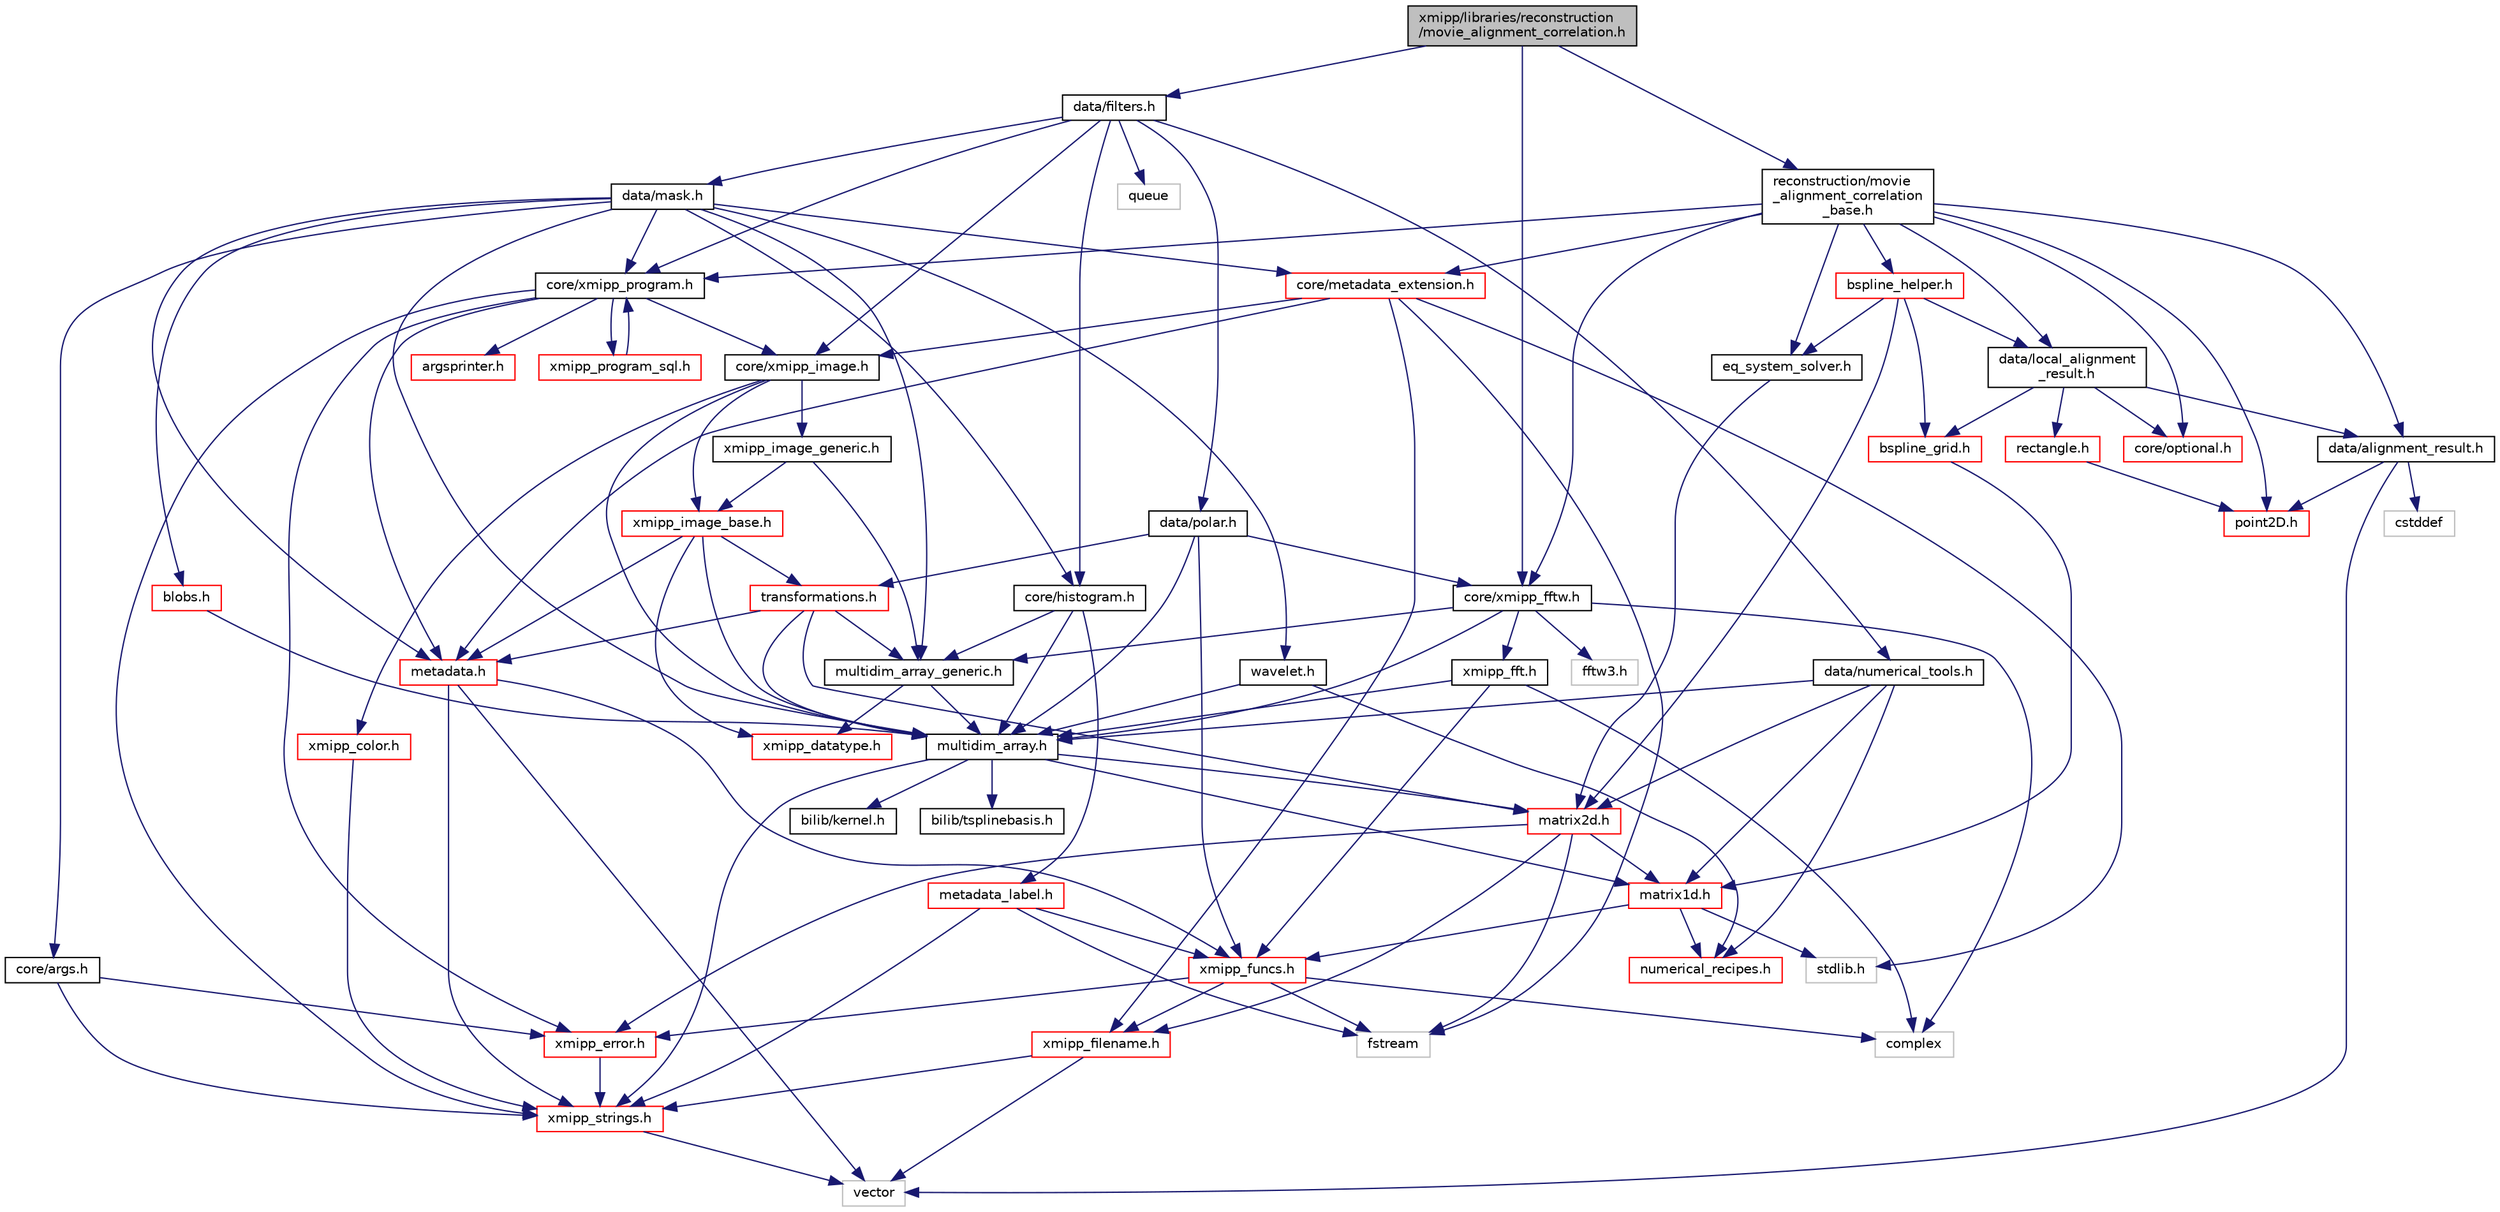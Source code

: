 digraph "xmipp/libraries/reconstruction/movie_alignment_correlation.h"
{
  edge [fontname="Helvetica",fontsize="10",labelfontname="Helvetica",labelfontsize="10"];
  node [fontname="Helvetica",fontsize="10",shape=record];
  Node0 [label="xmipp/libraries/reconstruction\l/movie_alignment_correlation.h",height=0.2,width=0.4,color="black", fillcolor="grey75", style="filled", fontcolor="black"];
  Node0 -> Node1 [color="midnightblue",fontsize="10",style="solid",fontname="Helvetica"];
  Node1 [label="data/filters.h",height=0.2,width=0.4,color="black", fillcolor="white", style="filled",URL="$filters_8h.html"];
  Node1 -> Node2 [color="midnightblue",fontsize="10",style="solid",fontname="Helvetica"];
  Node2 [label="queue",height=0.2,width=0.4,color="grey75", fillcolor="white", style="filled"];
  Node1 -> Node3 [color="midnightblue",fontsize="10",style="solid",fontname="Helvetica"];
  Node3 [label="core/xmipp_image.h",height=0.2,width=0.4,color="black", fillcolor="white", style="filled",URL="$xmipp__image_8h.html"];
  Node3 -> Node4 [color="midnightblue",fontsize="10",style="solid",fontname="Helvetica"];
  Node4 [label="xmipp_image_base.h",height=0.2,width=0.4,color="red", fillcolor="white", style="filled",URL="$xmipp__image__base_8h.html"];
  Node4 -> Node6 [color="midnightblue",fontsize="10",style="solid",fontname="Helvetica"];
  Node6 [label="multidim_array.h",height=0.2,width=0.4,color="black", fillcolor="white", style="filled",URL="$multidim__array_8h.html"];
  Node6 -> Node7 [color="midnightblue",fontsize="10",style="solid",fontname="Helvetica"];
  Node7 [label="bilib/tsplinebasis.h",height=0.2,width=0.4,color="black", fillcolor="white", style="filled",URL="$tsplinebasis_8h.html"];
  Node6 -> Node8 [color="midnightblue",fontsize="10",style="solid",fontname="Helvetica"];
  Node8 [label="bilib/kernel.h",height=0.2,width=0.4,color="black", fillcolor="white", style="filled",URL="$kernel_8h.html"];
  Node6 -> Node9 [color="midnightblue",fontsize="10",style="solid",fontname="Helvetica"];
  Node9 [label="xmipp_strings.h",height=0.2,width=0.4,color="red", fillcolor="white", style="filled",URL="$xmipp__strings_8h.html"];
  Node9 -> Node10 [color="midnightblue",fontsize="10",style="solid",fontname="Helvetica"];
  Node10 [label="vector",height=0.2,width=0.4,color="grey75", fillcolor="white", style="filled"];
  Node6 -> Node13 [color="midnightblue",fontsize="10",style="solid",fontname="Helvetica"];
  Node13 [label="matrix1d.h",height=0.2,width=0.4,color="red", fillcolor="white", style="filled",URL="$matrix1d_8h.html"];
  Node13 -> Node14 [color="midnightblue",fontsize="10",style="solid",fontname="Helvetica"];
  Node14 [label="stdlib.h",height=0.2,width=0.4,color="grey75", fillcolor="white", style="filled"];
  Node13 -> Node17 [color="midnightblue",fontsize="10",style="solid",fontname="Helvetica"];
  Node17 [label="xmipp_funcs.h",height=0.2,width=0.4,color="red", fillcolor="white", style="filled",URL="$xmipp__funcs_8h.html"];
  Node17 -> Node18 [color="midnightblue",fontsize="10",style="solid",fontname="Helvetica"];
  Node18 [label="fstream",height=0.2,width=0.4,color="grey75", fillcolor="white", style="filled"];
  Node17 -> Node20 [color="midnightblue",fontsize="10",style="solid",fontname="Helvetica"];
  Node20 [label="complex",height=0.2,width=0.4,color="grey75", fillcolor="white", style="filled"];
  Node17 -> Node21 [color="midnightblue",fontsize="10",style="solid",fontname="Helvetica"];
  Node21 [label="xmipp_filename.h",height=0.2,width=0.4,color="red", fillcolor="white", style="filled",URL="$xmipp__filename_8h.html"];
  Node21 -> Node10 [color="midnightblue",fontsize="10",style="solid",fontname="Helvetica"];
  Node21 -> Node9 [color="midnightblue",fontsize="10",style="solid",fontname="Helvetica"];
  Node17 -> Node27 [color="midnightblue",fontsize="10",style="solid",fontname="Helvetica"];
  Node27 [label="xmipp_error.h",height=0.2,width=0.4,color="red", fillcolor="white", style="filled",URL="$xmipp__error_8h.html"];
  Node27 -> Node9 [color="midnightblue",fontsize="10",style="solid",fontname="Helvetica"];
  Node13 -> Node30 [color="midnightblue",fontsize="10",style="solid",fontname="Helvetica"];
  Node30 [label="numerical_recipes.h",height=0.2,width=0.4,color="red", fillcolor="white", style="filled",URL="$numerical__recipes_8h.html"];
  Node6 -> Node33 [color="midnightblue",fontsize="10",style="solid",fontname="Helvetica"];
  Node33 [label="matrix2d.h",height=0.2,width=0.4,color="red", fillcolor="white", style="filled",URL="$matrix2d_8h.html"];
  Node33 -> Node18 [color="midnightblue",fontsize="10",style="solid",fontname="Helvetica"];
  Node33 -> Node21 [color="midnightblue",fontsize="10",style="solid",fontname="Helvetica"];
  Node33 -> Node27 [color="midnightblue",fontsize="10",style="solid",fontname="Helvetica"];
  Node33 -> Node13 [color="midnightblue",fontsize="10",style="solid",fontname="Helvetica"];
  Node4 -> Node38 [color="midnightblue",fontsize="10",style="solid",fontname="Helvetica"];
  Node38 [label="transformations.h",height=0.2,width=0.4,color="red", fillcolor="white", style="filled",URL="$transformations_8h.html"];
  Node38 -> Node33 [color="midnightblue",fontsize="10",style="solid",fontname="Helvetica"];
  Node38 -> Node6 [color="midnightblue",fontsize="10",style="solid",fontname="Helvetica"];
  Node38 -> Node43 [color="midnightblue",fontsize="10",style="solid",fontname="Helvetica"];
  Node43 [label="multidim_array_generic.h",height=0.2,width=0.4,color="black", fillcolor="white", style="filled",URL="$multidim__array__generic_8h.html"];
  Node43 -> Node44 [color="midnightblue",fontsize="10",style="solid",fontname="Helvetica"];
  Node44 [label="xmipp_datatype.h",height=0.2,width=0.4,color="red", fillcolor="white", style="filled",URL="$xmipp__datatype_8h.html"];
  Node43 -> Node6 [color="midnightblue",fontsize="10",style="solid",fontname="Helvetica"];
  Node38 -> Node46 [color="midnightblue",fontsize="10",style="solid",fontname="Helvetica"];
  Node46 [label="metadata.h",height=0.2,width=0.4,color="red", fillcolor="white", style="filled",URL="$metadata_8h.html"];
  Node46 -> Node10 [color="midnightblue",fontsize="10",style="solid",fontname="Helvetica"];
  Node46 -> Node17 [color="midnightblue",fontsize="10",style="solid",fontname="Helvetica"];
  Node46 -> Node9 [color="midnightblue",fontsize="10",style="solid",fontname="Helvetica"];
  Node4 -> Node46 [color="midnightblue",fontsize="10",style="solid",fontname="Helvetica"];
  Node4 -> Node44 [color="midnightblue",fontsize="10",style="solid",fontname="Helvetica"];
  Node3 -> Node75 [color="midnightblue",fontsize="10",style="solid",fontname="Helvetica"];
  Node75 [label="xmipp_image_generic.h",height=0.2,width=0.4,color="black", fillcolor="white", style="filled",URL="$xmipp__image__generic_8h.html"];
  Node75 -> Node4 [color="midnightblue",fontsize="10",style="solid",fontname="Helvetica"];
  Node75 -> Node43 [color="midnightblue",fontsize="10",style="solid",fontname="Helvetica"];
  Node3 -> Node76 [color="midnightblue",fontsize="10",style="solid",fontname="Helvetica"];
  Node76 [label="xmipp_color.h",height=0.2,width=0.4,color="red", fillcolor="white", style="filled",URL="$xmipp__color_8h.html"];
  Node76 -> Node9 [color="midnightblue",fontsize="10",style="solid",fontname="Helvetica"];
  Node3 -> Node6 [color="midnightblue",fontsize="10",style="solid",fontname="Helvetica"];
  Node1 -> Node77 [color="midnightblue",fontsize="10",style="solid",fontname="Helvetica"];
  Node77 [label="core/histogram.h",height=0.2,width=0.4,color="black", fillcolor="white", style="filled",URL="$histogram_8h.html"];
  Node77 -> Node6 [color="midnightblue",fontsize="10",style="solid",fontname="Helvetica"];
  Node77 -> Node43 [color="midnightblue",fontsize="10",style="solid",fontname="Helvetica"];
  Node77 -> Node57 [color="midnightblue",fontsize="10",style="solid",fontname="Helvetica"];
  Node57 [label="metadata_label.h",height=0.2,width=0.4,color="red", fillcolor="white", style="filled",URL="$metadata__label_8h.html"];
  Node57 -> Node18 [color="midnightblue",fontsize="10",style="solid",fontname="Helvetica"];
  Node57 -> Node17 [color="midnightblue",fontsize="10",style="solid",fontname="Helvetica"];
  Node57 -> Node9 [color="midnightblue",fontsize="10",style="solid",fontname="Helvetica"];
  Node1 -> Node78 [color="midnightblue",fontsize="10",style="solid",fontname="Helvetica"];
  Node78 [label="core/xmipp_program.h",height=0.2,width=0.4,color="black", fillcolor="white", style="filled",URL="$xmipp__program_8h.html"];
  Node78 -> Node79 [color="midnightblue",fontsize="10",style="solid",fontname="Helvetica"];
  Node79 [label="argsprinter.h",height=0.2,width=0.4,color="red", fillcolor="white", style="filled",URL="$argsprinter_8h.html"];
  Node78 -> Node27 [color="midnightblue",fontsize="10",style="solid",fontname="Helvetica"];
  Node78 -> Node9 [color="midnightblue",fontsize="10",style="solid",fontname="Helvetica"];
  Node78 -> Node46 [color="midnightblue",fontsize="10",style="solid",fontname="Helvetica"];
  Node78 -> Node3 [color="midnightblue",fontsize="10",style="solid",fontname="Helvetica"];
  Node78 -> Node81 [color="midnightblue",fontsize="10",style="solid",fontname="Helvetica"];
  Node81 [label="xmipp_program_sql.h",height=0.2,width=0.4,color="red", fillcolor="white", style="filled",URL="$xmipp__program__sql_8h.html"];
  Node81 -> Node78 [color="midnightblue",fontsize="10",style="solid",fontname="Helvetica"];
  Node1 -> Node82 [color="midnightblue",fontsize="10",style="solid",fontname="Helvetica"];
  Node82 [label="data/numerical_tools.h",height=0.2,width=0.4,color="black", fillcolor="white", style="filled",URL="$numerical__tools_8h.html"];
  Node82 -> Node30 [color="midnightblue",fontsize="10",style="solid",fontname="Helvetica"];
  Node82 -> Node13 [color="midnightblue",fontsize="10",style="solid",fontname="Helvetica"];
  Node82 -> Node33 [color="midnightblue",fontsize="10",style="solid",fontname="Helvetica"];
  Node82 -> Node6 [color="midnightblue",fontsize="10",style="solid",fontname="Helvetica"];
  Node1 -> Node83 [color="midnightblue",fontsize="10",style="solid",fontname="Helvetica"];
  Node83 [label="data/mask.h",height=0.2,width=0.4,color="black", fillcolor="white", style="filled",URL="$mask_8h.html"];
  Node83 -> Node6 [color="midnightblue",fontsize="10",style="solid",fontname="Helvetica"];
  Node83 -> Node43 [color="midnightblue",fontsize="10",style="solid",fontname="Helvetica"];
  Node83 -> Node77 [color="midnightblue",fontsize="10",style="solid",fontname="Helvetica"];
  Node83 -> Node84 [color="midnightblue",fontsize="10",style="solid",fontname="Helvetica"];
  Node84 [label="blobs.h",height=0.2,width=0.4,color="red", fillcolor="white", style="filled",URL="$blobs_8h.html"];
  Node84 -> Node6 [color="midnightblue",fontsize="10",style="solid",fontname="Helvetica"];
  Node83 -> Node78 [color="midnightblue",fontsize="10",style="solid",fontname="Helvetica"];
  Node83 -> Node46 [color="midnightblue",fontsize="10",style="solid",fontname="Helvetica"];
  Node83 -> Node86 [color="midnightblue",fontsize="10",style="solid",fontname="Helvetica"];
  Node86 [label="core/args.h",height=0.2,width=0.4,color="black", fillcolor="white", style="filled",URL="$args_8h.html"];
  Node86 -> Node9 [color="midnightblue",fontsize="10",style="solid",fontname="Helvetica"];
  Node86 -> Node27 [color="midnightblue",fontsize="10",style="solid",fontname="Helvetica"];
  Node83 -> Node89 [color="midnightblue",fontsize="10",style="solid",fontname="Helvetica"];
  Node89 [label="wavelet.h",height=0.2,width=0.4,color="black", fillcolor="white", style="filled",URL="$libraries_2data_2wavelet_8h.html"];
  Node89 -> Node6 [color="midnightblue",fontsize="10",style="solid",fontname="Helvetica"];
  Node89 -> Node30 [color="midnightblue",fontsize="10",style="solid",fontname="Helvetica"];
  Node83 -> Node90 [color="midnightblue",fontsize="10",style="solid",fontname="Helvetica"];
  Node90 [label="core/metadata_extension.h",height=0.2,width=0.4,color="red", fillcolor="white", style="filled",URL="$metadata__extension_8h.html"];
  Node90 -> Node21 [color="midnightblue",fontsize="10",style="solid",fontname="Helvetica"];
  Node90 -> Node3 [color="midnightblue",fontsize="10",style="solid",fontname="Helvetica"];
  Node90 -> Node46 [color="midnightblue",fontsize="10",style="solid",fontname="Helvetica"];
  Node90 -> Node14 [color="midnightblue",fontsize="10",style="solid",fontname="Helvetica"];
  Node90 -> Node18 [color="midnightblue",fontsize="10",style="solid",fontname="Helvetica"];
  Node1 -> Node91 [color="midnightblue",fontsize="10",style="solid",fontname="Helvetica"];
  Node91 [label="data/polar.h",height=0.2,width=0.4,color="black", fillcolor="white", style="filled",URL="$polar_8h.html"];
  Node91 -> Node17 [color="midnightblue",fontsize="10",style="solid",fontname="Helvetica"];
  Node91 -> Node6 [color="midnightblue",fontsize="10",style="solid",fontname="Helvetica"];
  Node91 -> Node38 [color="midnightblue",fontsize="10",style="solid",fontname="Helvetica"];
  Node91 -> Node92 [color="midnightblue",fontsize="10",style="solid",fontname="Helvetica"];
  Node92 [label="core/xmipp_fftw.h",height=0.2,width=0.4,color="black", fillcolor="white", style="filled",URL="$xmipp__fftw_8h.html"];
  Node92 -> Node20 [color="midnightblue",fontsize="10",style="solid",fontname="Helvetica"];
  Node92 -> Node93 [color="midnightblue",fontsize="10",style="solid",fontname="Helvetica"];
  Node93 [label="fftw3.h",height=0.2,width=0.4,color="grey75", fillcolor="white", style="filled"];
  Node92 -> Node6 [color="midnightblue",fontsize="10",style="solid",fontname="Helvetica"];
  Node92 -> Node43 [color="midnightblue",fontsize="10",style="solid",fontname="Helvetica"];
  Node92 -> Node94 [color="midnightblue",fontsize="10",style="solid",fontname="Helvetica"];
  Node94 [label="xmipp_fft.h",height=0.2,width=0.4,color="black", fillcolor="white", style="filled",URL="$xmipp__fft_8h.html"];
  Node94 -> Node20 [color="midnightblue",fontsize="10",style="solid",fontname="Helvetica"];
  Node94 -> Node6 [color="midnightblue",fontsize="10",style="solid",fontname="Helvetica"];
  Node94 -> Node17 [color="midnightblue",fontsize="10",style="solid",fontname="Helvetica"];
  Node0 -> Node92 [color="midnightblue",fontsize="10",style="solid",fontname="Helvetica"];
  Node0 -> Node95 [color="midnightblue",fontsize="10",style="solid",fontname="Helvetica"];
  Node95 [label="reconstruction/movie\l_alignment_correlation\l_base.h",height=0.2,width=0.4,color="black", fillcolor="white", style="filled",URL="$movie__alignment__correlation__base_8h.html"];
  Node95 -> Node96 [color="midnightblue",fontsize="10",style="solid",fontname="Helvetica"];
  Node96 [label="data/alignment_result.h",height=0.2,width=0.4,color="black", fillcolor="white", style="filled",URL="$alignment__result_8h.html"];
  Node96 -> Node97 [color="midnightblue",fontsize="10",style="solid",fontname="Helvetica"];
  Node97 [label="point2D.h",height=0.2,width=0.4,color="red", fillcolor="white", style="filled",URL="$point2D_8h.html"];
  Node96 -> Node10 [color="midnightblue",fontsize="10",style="solid",fontname="Helvetica"];
  Node96 -> Node100 [color="midnightblue",fontsize="10",style="solid",fontname="Helvetica"];
  Node100 [label="cstddef",height=0.2,width=0.4,color="grey75", fillcolor="white", style="filled"];
  Node95 -> Node101 [color="midnightblue",fontsize="10",style="solid",fontname="Helvetica"];
  Node101 [label="data/local_alignment\l_result.h",height=0.2,width=0.4,color="black", fillcolor="white", style="filled",URL="$local__alignment__result_8h.html"];
  Node101 -> Node102 [color="midnightblue",fontsize="10",style="solid",fontname="Helvetica"];
  Node102 [label="rectangle.h",height=0.2,width=0.4,color="red", fillcolor="white", style="filled",URL="$rectangle_8h.html"];
  Node102 -> Node97 [color="midnightblue",fontsize="10",style="solid",fontname="Helvetica"];
  Node101 -> Node96 [color="midnightblue",fontsize="10",style="solid",fontname="Helvetica"];
  Node101 -> Node106 [color="midnightblue",fontsize="10",style="solid",fontname="Helvetica"];
  Node106 [label="core/optional.h",height=0.2,width=0.4,color="red", fillcolor="white", style="filled",URL="$optional_8h.html"];
  Node101 -> Node108 [color="midnightblue",fontsize="10",style="solid",fontname="Helvetica"];
  Node108 [label="bspline_grid.h",height=0.2,width=0.4,color="red", fillcolor="white", style="filled",URL="$bspline__grid_8h.html"];
  Node108 -> Node13 [color="midnightblue",fontsize="10",style="solid",fontname="Helvetica"];
  Node95 -> Node78 [color="midnightblue",fontsize="10",style="solid",fontname="Helvetica"];
  Node95 -> Node90 [color="midnightblue",fontsize="10",style="solid",fontname="Helvetica"];
  Node95 -> Node92 [color="midnightblue",fontsize="10",style="solid",fontname="Helvetica"];
  Node95 -> Node106 [color="midnightblue",fontsize="10",style="solid",fontname="Helvetica"];
  Node95 -> Node109 [color="midnightblue",fontsize="10",style="solid",fontname="Helvetica"];
  Node109 [label="eq_system_solver.h",height=0.2,width=0.4,color="black", fillcolor="white", style="filled",URL="$eq__system__solver_8h.html"];
  Node109 -> Node33 [color="midnightblue",fontsize="10",style="solid",fontname="Helvetica"];
  Node95 -> Node110 [color="midnightblue",fontsize="10",style="solid",fontname="Helvetica"];
  Node110 [label="bspline_helper.h",height=0.2,width=0.4,color="red", fillcolor="white", style="filled",URL="$bspline__helper_8h.html"];
  Node110 -> Node101 [color="midnightblue",fontsize="10",style="solid",fontname="Helvetica"];
  Node110 -> Node109 [color="midnightblue",fontsize="10",style="solid",fontname="Helvetica"];
  Node110 -> Node108 [color="midnightblue",fontsize="10",style="solid",fontname="Helvetica"];
  Node110 -> Node33 [color="midnightblue",fontsize="10",style="solid",fontname="Helvetica"];
  Node95 -> Node97 [color="midnightblue",fontsize="10",style="solid",fontname="Helvetica"];
}
